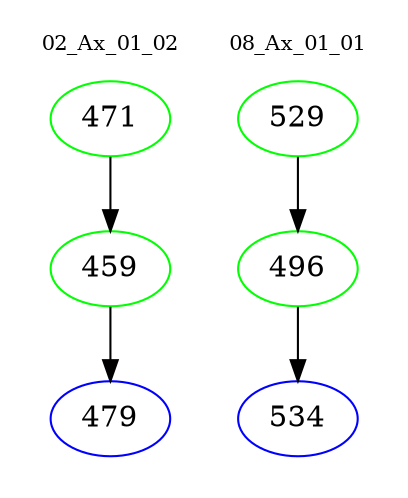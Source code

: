 digraph{
subgraph cluster_0 {
color = white
label = "02_Ax_01_02";
fontsize=10;
T0_471 [label="471", color="green"]
T0_471 -> T0_459 [color="black"]
T0_459 [label="459", color="green"]
T0_459 -> T0_479 [color="black"]
T0_479 [label="479", color="blue"]
}
subgraph cluster_1 {
color = white
label = "08_Ax_01_01";
fontsize=10;
T1_529 [label="529", color="green"]
T1_529 -> T1_496 [color="black"]
T1_496 [label="496", color="green"]
T1_496 -> T1_534 [color="black"]
T1_534 [label="534", color="blue"]
}
}
